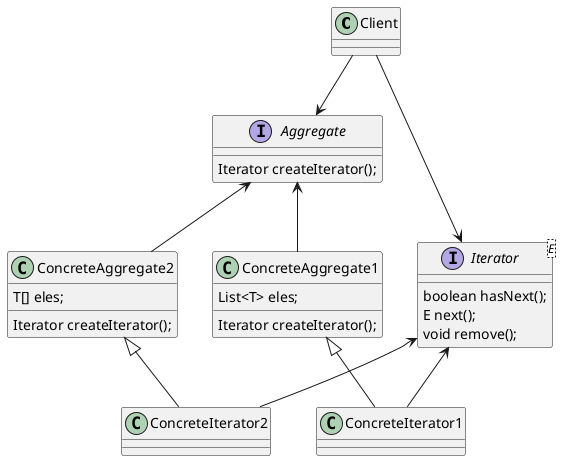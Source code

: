 @startuml

Client --> Iterator
Client --> Aggregate

interface Iterator<E>{
boolean hasNext();
E next();
void remove();
}

interface Aggregate{
Iterator createIterator();
}

class ConcreteAggregate1{
List<T> eles;
Iterator createIterator();
}

class ConcreteAggregate2{
T[] eles;
Iterator createIterator();
}

Aggregate <-- ConcreteAggregate1
Aggregate <-- ConcreteAggregate2

Iterator <-- ConcreteIterator1
Iterator <-- ConcreteIterator2

ConcreteAggregate1 <|-- ConcreteIterator1
ConcreteAggregate2 <|-- ConcreteIterator2



@enduml
